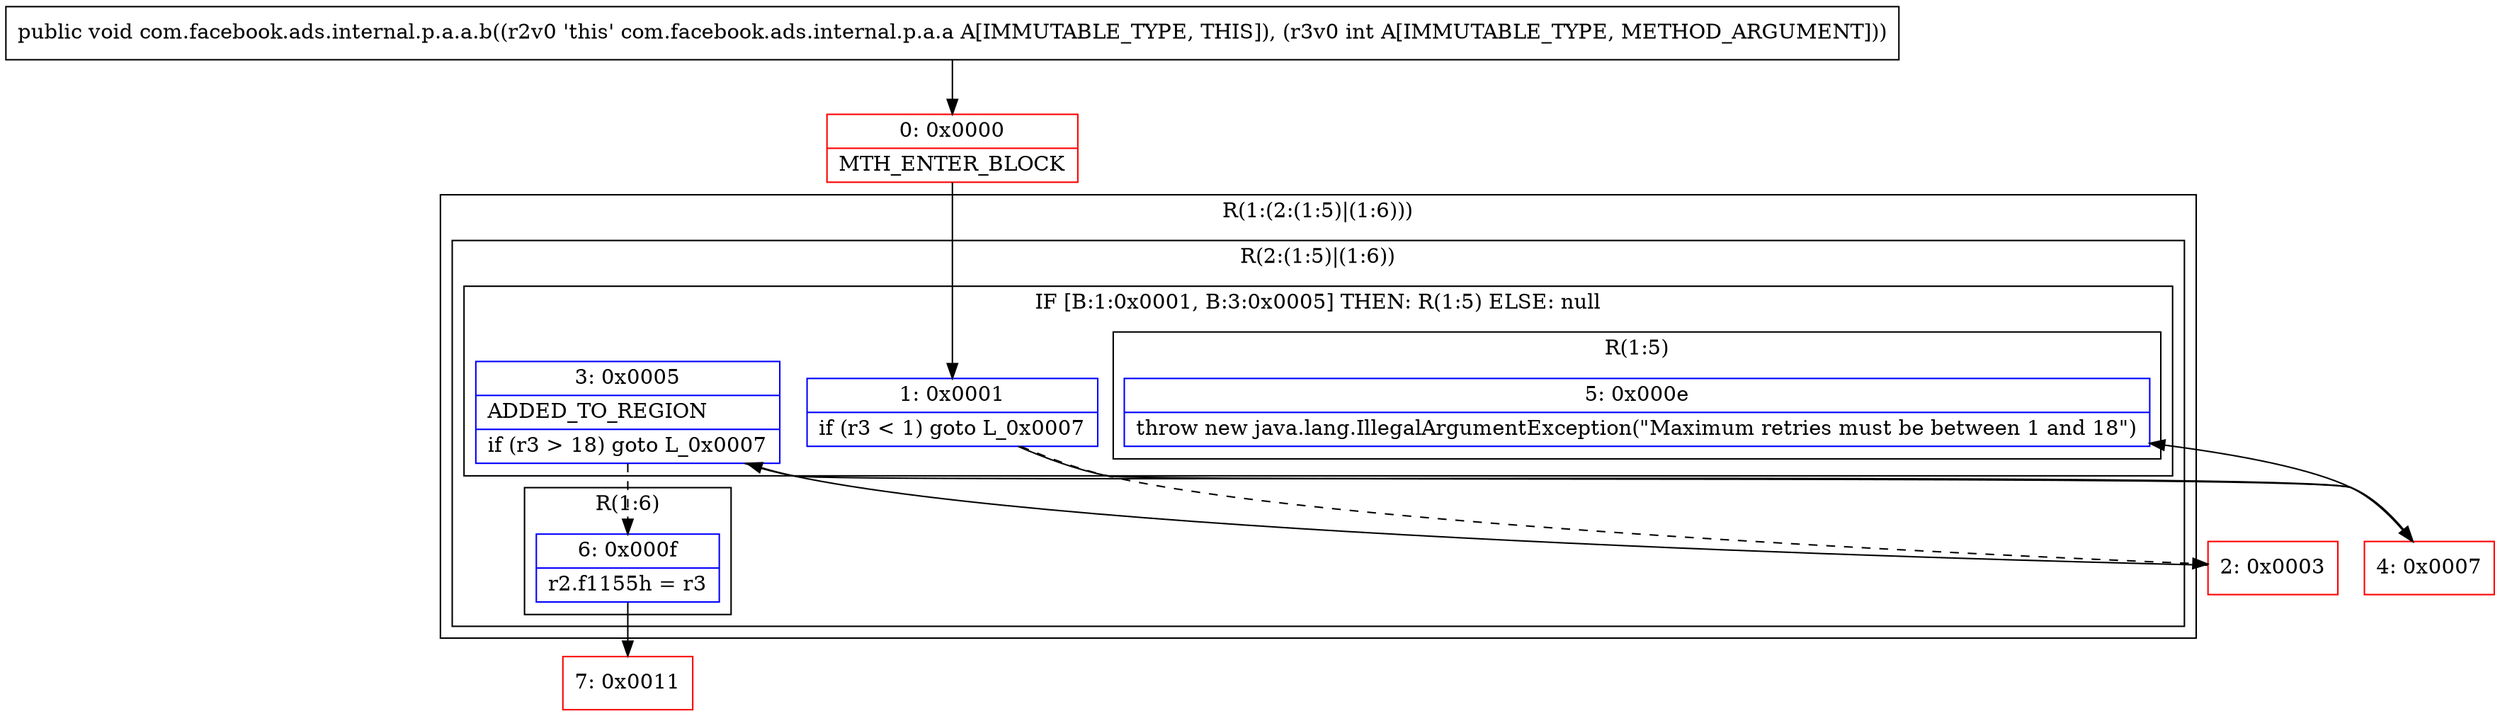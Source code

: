 digraph "CFG forcom.facebook.ads.internal.p.a.a.b(I)V" {
subgraph cluster_Region_1630115494 {
label = "R(1:(2:(1:5)|(1:6)))";
node [shape=record,color=blue];
subgraph cluster_Region_793140330 {
label = "R(2:(1:5)|(1:6))";
node [shape=record,color=blue];
subgraph cluster_IfRegion_155481316 {
label = "IF [B:1:0x0001, B:3:0x0005] THEN: R(1:5) ELSE: null";
node [shape=record,color=blue];
Node_1 [shape=record,label="{1\:\ 0x0001|if (r3 \< 1) goto L_0x0007\l}"];
Node_3 [shape=record,label="{3\:\ 0x0005|ADDED_TO_REGION\l|if (r3 \> 18) goto L_0x0007\l}"];
subgraph cluster_Region_347652859 {
label = "R(1:5)";
node [shape=record,color=blue];
Node_5 [shape=record,label="{5\:\ 0x000e|throw new java.lang.IllegalArgumentException(\"Maximum retries must be between 1 and 18\")\l}"];
}
}
subgraph cluster_Region_965343852 {
label = "R(1:6)";
node [shape=record,color=blue];
Node_6 [shape=record,label="{6\:\ 0x000f|r2.f1155h = r3\l}"];
}
}
}
Node_0 [shape=record,color=red,label="{0\:\ 0x0000|MTH_ENTER_BLOCK\l}"];
Node_2 [shape=record,color=red,label="{2\:\ 0x0003}"];
Node_4 [shape=record,color=red,label="{4\:\ 0x0007}"];
Node_7 [shape=record,color=red,label="{7\:\ 0x0011}"];
MethodNode[shape=record,label="{public void com.facebook.ads.internal.p.a.a.b((r2v0 'this' com.facebook.ads.internal.p.a.a A[IMMUTABLE_TYPE, THIS]), (r3v0 int A[IMMUTABLE_TYPE, METHOD_ARGUMENT])) }"];
MethodNode -> Node_0;
Node_1 -> Node_2[style=dashed];
Node_1 -> Node_4;
Node_3 -> Node_4;
Node_3 -> Node_6[style=dashed];
Node_6 -> Node_7;
Node_0 -> Node_1;
Node_2 -> Node_3;
Node_4 -> Node_5;
}

